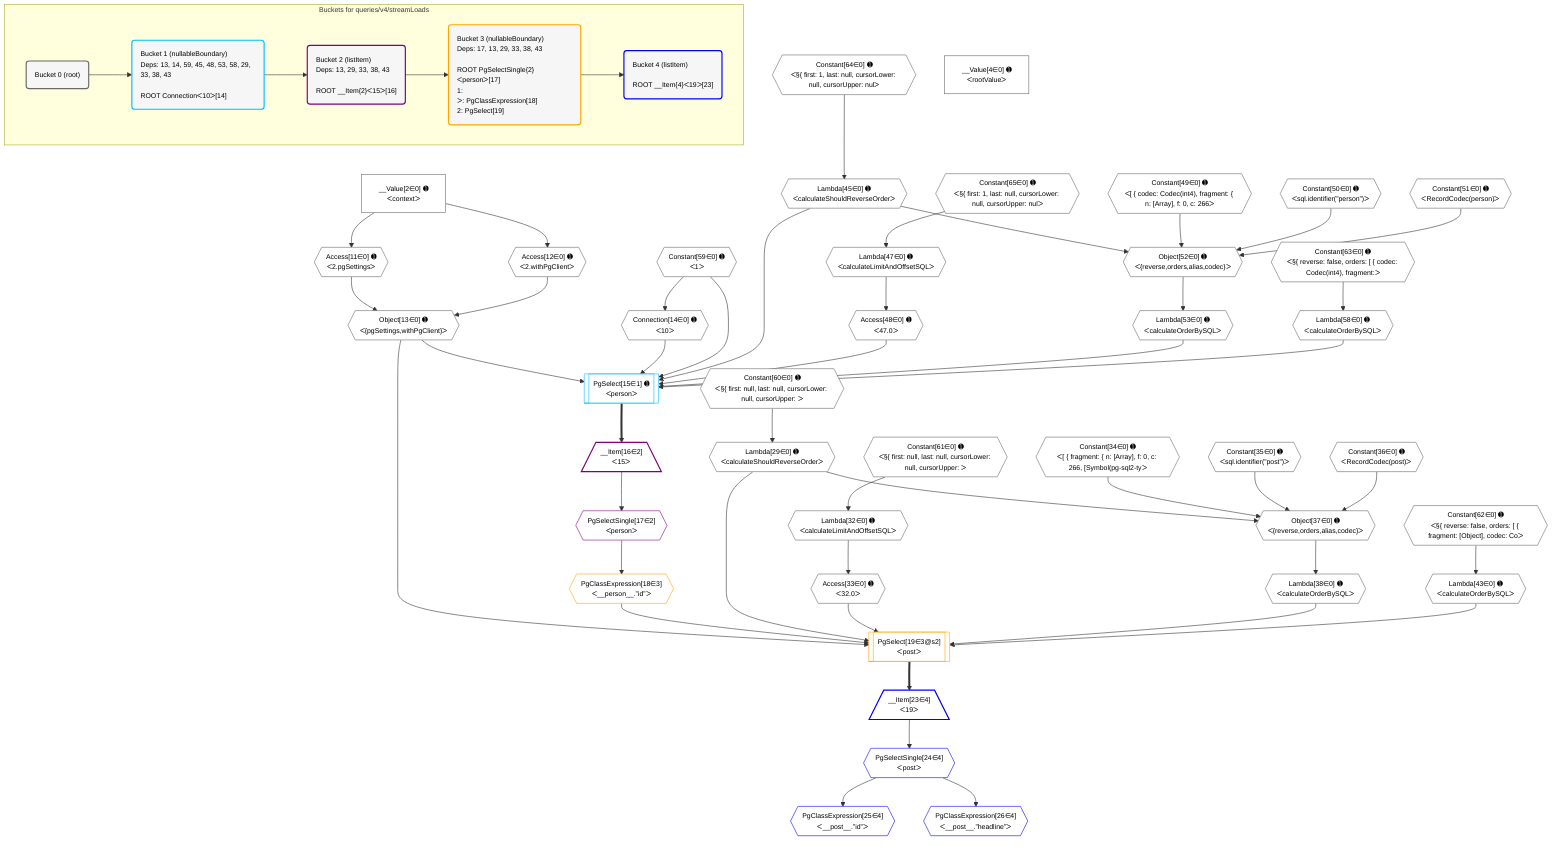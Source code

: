 %%{init: {'themeVariables': { 'fontSize': '12px'}}}%%
graph TD
    classDef path fill:#eee,stroke:#000,color:#000
    classDef plan fill:#fff,stroke-width:1px,color:#000
    classDef itemplan fill:#fff,stroke-width:2px,color:#000
    classDef unbatchedplan fill:#dff,stroke-width:1px,color:#000
    classDef sideeffectplan fill:#fcc,stroke-width:2px,color:#000
    classDef bucket fill:#f6f6f6,color:#000,stroke-width:2px,text-align:left


    %% plan dependencies
    Object37{{"Object[37∈0] ➊<br />ᐸ{reverse,orders,alias,codec}ᐳ"}}:::plan
    Lambda29{{"Lambda[29∈0] ➊<br />ᐸcalculateShouldReverseOrderᐳ"}}:::plan
    Constant34{{"Constant[34∈0] ➊<br />ᐸ[ { fragment: { n: [Array], f: 0, c: 266, [Symbol(pg-sql2-tyᐳ"}}:::plan
    Constant35{{"Constant[35∈0] ➊<br />ᐸsql.identifier(”post”)ᐳ"}}:::plan
    Constant36{{"Constant[36∈0] ➊<br />ᐸRecordCodec(post)ᐳ"}}:::plan
    Lambda29 & Constant34 & Constant35 & Constant36 --> Object37
    Object52{{"Object[52∈0] ➊<br />ᐸ{reverse,orders,alias,codec}ᐳ"}}:::plan
    Lambda45{{"Lambda[45∈0] ➊<br />ᐸcalculateShouldReverseOrderᐳ"}}:::plan
    Constant49{{"Constant[49∈0] ➊<br />ᐸ[ { codec: Codec(int4), fragment: { n: [Array], f: 0, c: 266ᐳ"}}:::plan
    Constant50{{"Constant[50∈0] ➊<br />ᐸsql.identifier(”person”)ᐳ"}}:::plan
    Constant51{{"Constant[51∈0] ➊<br />ᐸRecordCodec(person)ᐳ"}}:::plan
    Lambda45 & Constant49 & Constant50 & Constant51 --> Object52
    Object13{{"Object[13∈0] ➊<br />ᐸ{pgSettings,withPgClient}ᐳ"}}:::plan
    Access11{{"Access[11∈0] ➊<br />ᐸ2.pgSettingsᐳ"}}:::plan
    Access12{{"Access[12∈0] ➊<br />ᐸ2.withPgClientᐳ"}}:::plan
    Access11 & Access12 --> Object13
    __Value2["__Value[2∈0] ➊<br />ᐸcontextᐳ"]:::plan
    __Value2 --> Access11
    __Value2 --> Access12
    Connection14{{"Connection[14∈0] ➊<br />ᐸ10ᐳ"}}:::plan
    Constant59{{"Constant[59∈0] ➊<br />ᐸ1ᐳ"}}:::plan
    Constant59 --> Connection14
    Constant60{{"Constant[60∈0] ➊<br />ᐸ§{ first: null, last: null, cursorLower: null, cursorUpper: ᐳ"}}:::plan
    Constant60 --> Lambda29
    Lambda32{{"Lambda[32∈0] ➊<br />ᐸcalculateLimitAndOffsetSQLᐳ"}}:::plan
    Constant61{{"Constant[61∈0] ➊<br />ᐸ§{ first: null, last: null, cursorLower: null, cursorUpper: ᐳ"}}:::plan
    Constant61 --> Lambda32
    Access33{{"Access[33∈0] ➊<br />ᐸ32.0ᐳ"}}:::plan
    Lambda32 --> Access33
    Lambda38{{"Lambda[38∈0] ➊<br />ᐸcalculateOrderBySQLᐳ"}}:::plan
    Object37 --> Lambda38
    Lambda43{{"Lambda[43∈0] ➊<br />ᐸcalculateOrderBySQLᐳ"}}:::plan
    Constant62{{"Constant[62∈0] ➊<br />ᐸ§{ reverse: false, orders: [ { fragment: [Object], codec: Coᐳ"}}:::plan
    Constant62 --> Lambda43
    Constant64{{"Constant[64∈0] ➊<br />ᐸ§{ first: 1, last: null, cursorLower: null, cursorUpper: nulᐳ"}}:::plan
    Constant64 --> Lambda45
    Lambda47{{"Lambda[47∈0] ➊<br />ᐸcalculateLimitAndOffsetSQLᐳ"}}:::plan
    Constant65{{"Constant[65∈0] ➊<br />ᐸ§{ first: 1, last: null, cursorLower: null, cursorUpper: nulᐳ"}}:::plan
    Constant65 --> Lambda47
    Access48{{"Access[48∈0] ➊<br />ᐸ47.0ᐳ"}}:::plan
    Lambda47 --> Access48
    Lambda53{{"Lambda[53∈0] ➊<br />ᐸcalculateOrderBySQLᐳ"}}:::plan
    Object52 --> Lambda53
    Lambda58{{"Lambda[58∈0] ➊<br />ᐸcalculateOrderBySQLᐳ"}}:::plan
    Constant63{{"Constant[63∈0] ➊<br />ᐸ§{ reverse: false, orders: [ { codec: Codec(int4), fragment:ᐳ"}}:::plan
    Constant63 --> Lambda58
    __Value4["__Value[4∈0] ➊<br />ᐸrootValueᐳ"]:::plan
    PgSelect15[["PgSelect[15∈1] ➊<br />ᐸpersonᐳ"]]:::plan
    Object13 & Connection14 & Constant59 & Lambda45 & Access48 & Lambda53 & Lambda58 --> PgSelect15
    __Item16[/"__Item[16∈2]<br />ᐸ15ᐳ"\]:::itemplan
    PgSelect15 ==> __Item16
    PgSelectSingle17{{"PgSelectSingle[17∈2]<br />ᐸpersonᐳ"}}:::plan
    __Item16 --> PgSelectSingle17
    PgSelect19[["PgSelect[19∈3@s2]<br />ᐸpostᐳ"]]:::plan
    PgClassExpression18{{"PgClassExpression[18∈3]<br />ᐸ__person__.”id”ᐳ"}}:::plan
    Object13 & PgClassExpression18 & Lambda29 & Access33 & Lambda38 & Lambda43 --> PgSelect19
    PgSelectSingle17 --> PgClassExpression18
    __Item23[/"__Item[23∈4]<br />ᐸ19ᐳ"\]:::itemplan
    PgSelect19 ==> __Item23
    PgSelectSingle24{{"PgSelectSingle[24∈4]<br />ᐸpostᐳ"}}:::plan
    __Item23 --> PgSelectSingle24
    PgClassExpression25{{"PgClassExpression[25∈4]<br />ᐸ__post__.”id”ᐳ"}}:::plan
    PgSelectSingle24 --> PgClassExpression25
    PgClassExpression26{{"PgClassExpression[26∈4]<br />ᐸ__post__.”headline”ᐳ"}}:::plan
    PgSelectSingle24 --> PgClassExpression26

    %% define steps

    subgraph "Buckets for queries/v4/streamLoads"
    Bucket0("Bucket 0 (root)"):::bucket
    classDef bucket0 stroke:#696969
    class Bucket0,__Value2,__Value4,Access11,Access12,Object13,Connection14,Lambda29,Lambda32,Access33,Constant34,Constant35,Constant36,Object37,Lambda38,Lambda43,Lambda45,Lambda47,Access48,Constant49,Constant50,Constant51,Object52,Lambda53,Lambda58,Constant59,Constant60,Constant61,Constant62,Constant63,Constant64,Constant65 bucket0
    Bucket1("Bucket 1 (nullableBoundary)<br />Deps: 13, 14, 59, 45, 48, 53, 58, 29, 33, 38, 43<br /><br />ROOT Connectionᐸ10ᐳ[14]"):::bucket
    classDef bucket1 stroke:#00bfff
    class Bucket1,PgSelect15 bucket1
    Bucket2("Bucket 2 (listItem)<br />Deps: 13, 29, 33, 38, 43<br /><br />ROOT __Item{2}ᐸ15ᐳ[16]"):::bucket
    classDef bucket2 stroke:#7f007f
    class Bucket2,__Item16,PgSelectSingle17 bucket2
    Bucket3("Bucket 3 (nullableBoundary)<br />Deps: 17, 13, 29, 33, 38, 43<br /><br />ROOT PgSelectSingle{2}ᐸpersonᐳ[17]<br />1: <br />ᐳ: PgClassExpression[18]<br />2: PgSelect[19]"):::bucket
    classDef bucket3 stroke:#ffa500
    class Bucket3,PgClassExpression18,PgSelect19 bucket3
    Bucket4("Bucket 4 (listItem)<br /><br />ROOT __Item{4}ᐸ19ᐳ[23]"):::bucket
    classDef bucket4 stroke:#0000ff
    class Bucket4,__Item23,PgSelectSingle24,PgClassExpression25,PgClassExpression26 bucket4
    Bucket0 --> Bucket1
    Bucket1 --> Bucket2
    Bucket2 --> Bucket3
    Bucket3 --> Bucket4
    end